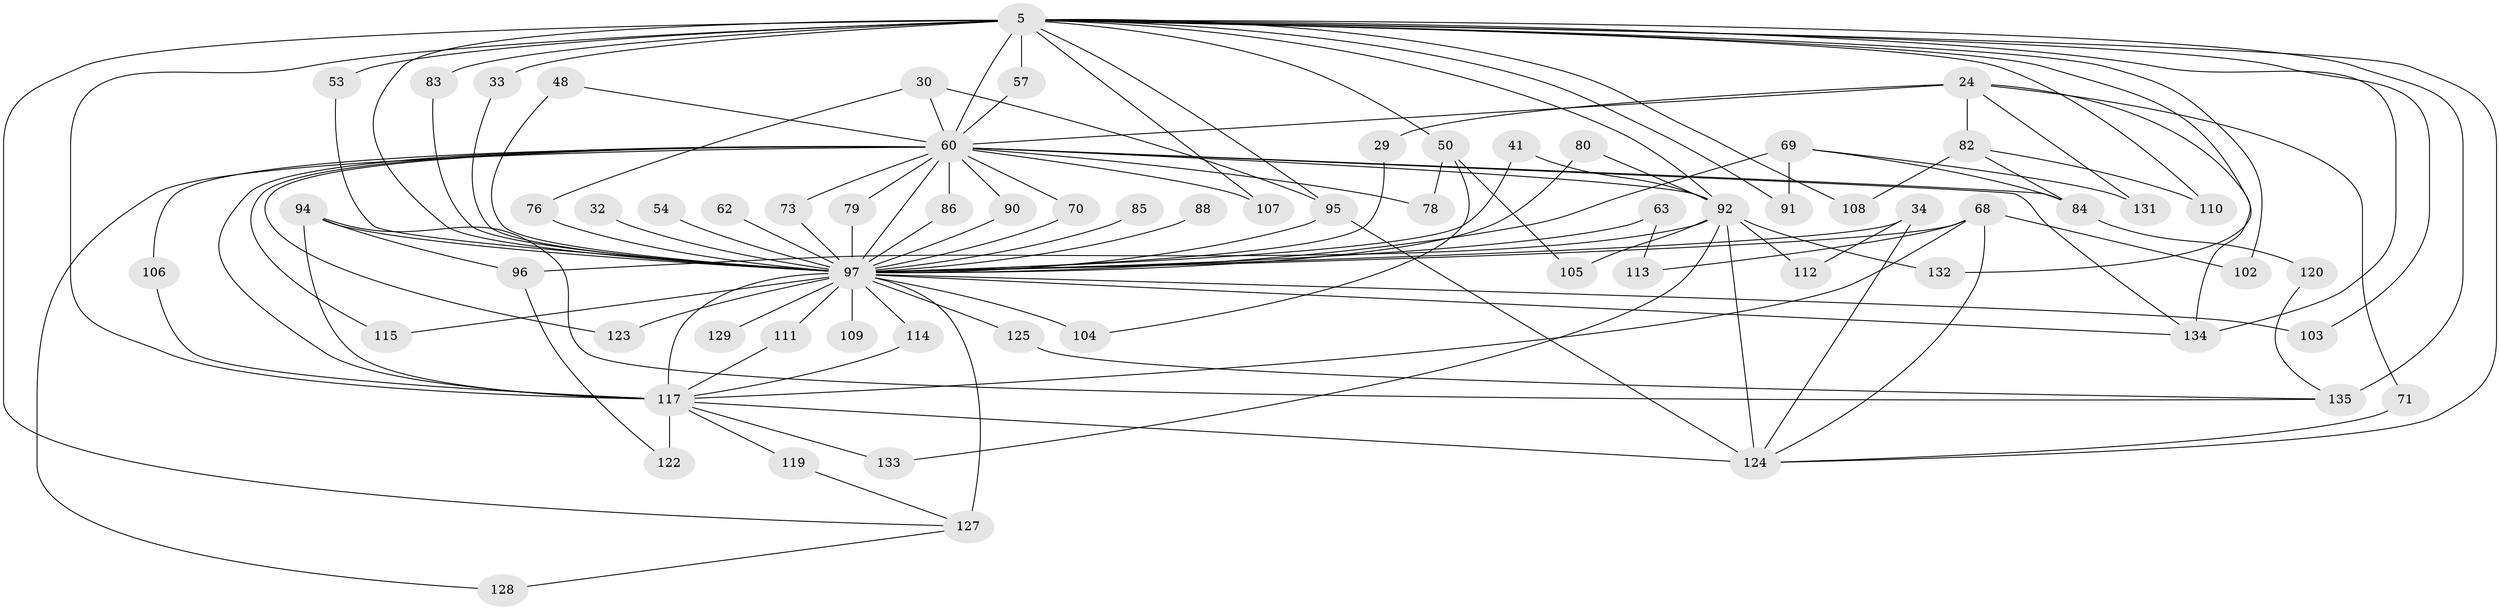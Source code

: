 // original degree distribution, {24: 0.007407407407407408, 19: 0.007407407407407408, 30: 0.007407407407407408, 26: 0.014814814814814815, 25: 0.014814814814814815, 28: 0.007407407407407408, 18: 0.007407407407407408, 22: 0.007407407407407408, 5: 0.06666666666666667, 9: 0.007407407407407408, 7: 0.014814814814814815, 3: 0.2, 12: 0.007407407407407408, 4: 0.05925925925925926, 2: 0.5703703703703704}
// Generated by graph-tools (version 1.1) at 2025/45/03/09/25 04:45:08]
// undirected, 67 vertices, 126 edges
graph export_dot {
graph [start="1"]
  node [color=gray90,style=filled];
  5 [super="+1"];
  24 [super="+12"];
  29;
  30;
  32;
  33;
  34;
  41;
  48 [super="+22"];
  50;
  53;
  54;
  57;
  60 [super="+31+10"];
  62;
  63;
  68 [super="+26+19"];
  69 [super="+40"];
  70;
  71;
  73;
  76 [super="+65"];
  78;
  79;
  80;
  82 [super="+81"];
  83;
  84 [super="+36"];
  85;
  86;
  88;
  90;
  91;
  92 [super="+77+61+38"];
  94 [super="+25+93"];
  95 [super="+46"];
  96;
  97 [super="+59+87+9"];
  102;
  103;
  104 [super="+100+43"];
  105;
  106;
  107;
  108;
  109;
  110;
  111;
  112;
  113;
  114;
  115;
  117 [super="+89+101+98"];
  119;
  120;
  122 [super="+99"];
  123;
  124 [super="+27+121+74"];
  125 [super="+116"];
  127 [super="+49+118"];
  128;
  129;
  131;
  132 [super="+66"];
  133;
  134 [super="+130"];
  135 [super="+16+28+72"];
  5 -- 33;
  5 -- 50 [weight=2];
  5 -- 57;
  5 -- 83;
  5 -- 91;
  5 -- 102;
  5 -- 103;
  5 -- 107;
  5 -- 110;
  5 -- 132 [weight=2];
  5 -- 135 [weight=5];
  5 -- 108;
  5 -- 53;
  5 -- 95;
  5 -- 92 [weight=3];
  5 -- 127;
  5 -- 60 [weight=5];
  5 -- 124;
  5 -- 134 [weight=3];
  5 -- 97 [weight=8];
  5 -- 117 [weight=6];
  24 -- 82 [weight=2];
  24 -- 131;
  24 -- 71;
  24 -- 29;
  24 -- 60 [weight=3];
  24 -- 134;
  29 -- 97;
  30 -- 76;
  30 -- 95;
  30 -- 60;
  32 -- 97 [weight=2];
  33 -- 97;
  34 -- 112;
  34 -- 124;
  34 -- 97 [weight=2];
  41 -- 92;
  41 -- 97;
  48 -- 60;
  48 -- 97 [weight=2];
  50 -- 78;
  50 -- 105;
  50 -- 104;
  53 -- 97;
  54 -- 97 [weight=2];
  57 -- 60;
  60 -- 128;
  60 -- 134 [weight=2];
  60 -- 70;
  60 -- 73;
  60 -- 78;
  60 -- 79;
  60 -- 84 [weight=3];
  60 -- 86;
  60 -- 90;
  60 -- 92 [weight=5];
  60 -- 106;
  60 -- 107;
  60 -- 123;
  60 -- 115;
  60 -- 97 [weight=10];
  60 -- 117 [weight=5];
  62 -- 97;
  63 -- 113;
  63 -- 97 [weight=2];
  68 -- 102;
  68 -- 113;
  68 -- 124;
  68 -- 97 [weight=3];
  68 -- 117;
  69 -- 131;
  69 -- 91;
  69 -- 84;
  69 -- 97 [weight=2];
  70 -- 97;
  71 -- 124;
  73 -- 97;
  76 -- 97 [weight=2];
  79 -- 97;
  80 -- 92;
  80 -- 97;
  82 -- 110;
  82 -- 108;
  82 -- 84;
  83 -- 97;
  84 -- 120;
  85 -- 97 [weight=2];
  86 -- 97;
  88 -- 97;
  90 -- 97;
  92 -- 124 [weight=2];
  92 -- 96;
  92 -- 133;
  92 -- 105;
  92 -- 112;
  92 -- 132;
  94 -- 96;
  94 -- 135;
  94 -- 97 [weight=3];
  94 -- 117 [weight=2];
  95 -- 124;
  95 -- 97 [weight=6];
  96 -- 122;
  97 -- 129 [weight=2];
  97 -- 134;
  97 -- 103;
  97 -- 104 [weight=3];
  97 -- 109 [weight=2];
  97 -- 111;
  97 -- 114;
  97 -- 115;
  97 -- 117 [weight=18];
  97 -- 123;
  97 -- 125 [weight=2];
  97 -- 127 [weight=5];
  106 -- 117;
  111 -- 117;
  114 -- 117;
  117 -- 133;
  117 -- 124 [weight=2];
  117 -- 119;
  117 -- 122 [weight=2];
  119 -- 127;
  120 -- 135;
  125 -- 135;
  127 -- 128;
}

